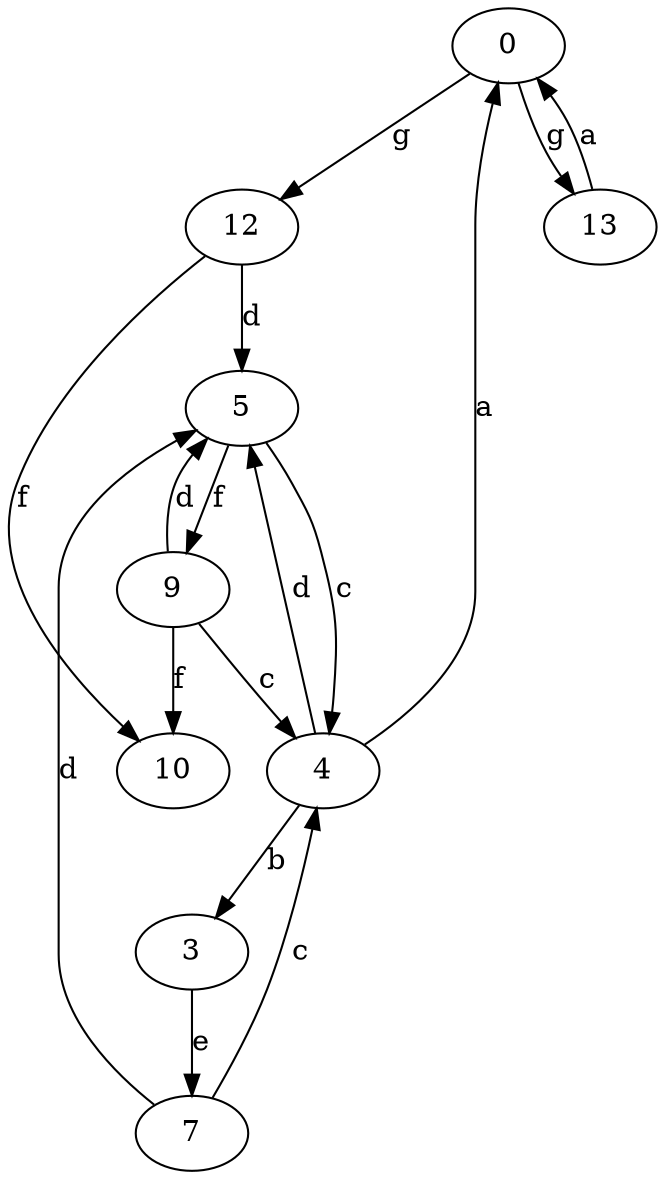 strict digraph  {
0;
3;
4;
5;
7;
9;
10;
12;
13;
0 -> 12  [label=g];
0 -> 13  [label=g];
3 -> 7  [label=e];
4 -> 0  [label=a];
4 -> 3  [label=b];
4 -> 5  [label=d];
5 -> 4  [label=c];
5 -> 9  [label=f];
7 -> 4  [label=c];
7 -> 5  [label=d];
9 -> 4  [label=c];
9 -> 5  [label=d];
9 -> 10  [label=f];
12 -> 5  [label=d];
12 -> 10  [label=f];
13 -> 0  [label=a];
}
